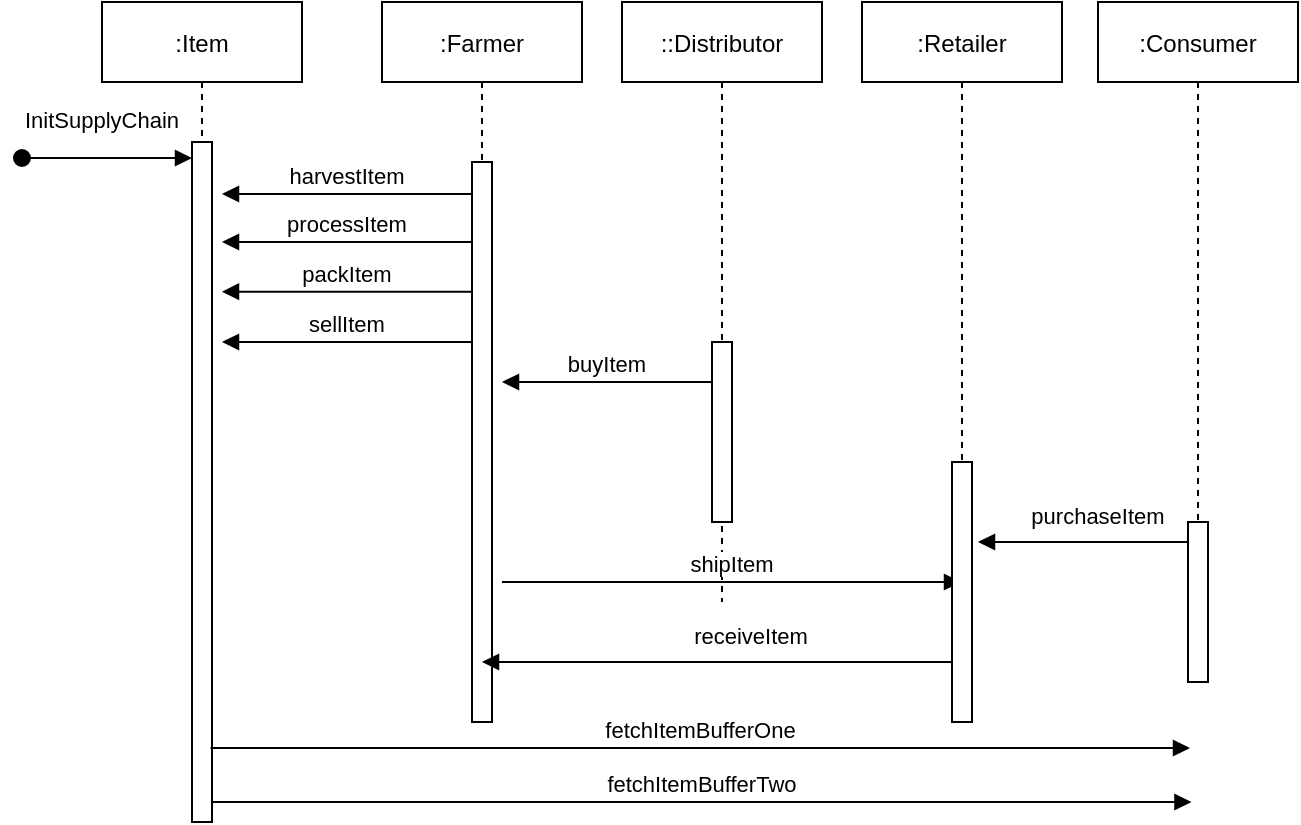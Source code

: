 <mxfile version="18.0.6" type="device"><diagram id="kgpKYQtTHZ0yAKxKKP6v" name="Page-1"><mxGraphModel dx="878" dy="894" grid="1" gridSize="10" guides="1" tooltips="1" connect="1" arrows="1" fold="1" page="1" pageScale="1" pageWidth="850" pageHeight="1100" math="0" shadow="0"><root><mxCell id="0"/><mxCell id="1" parent="0"/><mxCell id="3nuBFxr9cyL0pnOWT2aG-1" value=":Item" style="shape=umlLifeline;perimeter=lifelinePerimeter;container=1;collapsible=0;recursiveResize=0;rounded=0;shadow=0;strokeWidth=1;" parent="1" vertex="1"><mxGeometry x="120" y="80" width="100" height="410" as="geometry"/></mxCell><mxCell id="3nuBFxr9cyL0pnOWT2aG-2" value="" style="points=[];perimeter=orthogonalPerimeter;rounded=0;shadow=0;strokeWidth=1;" parent="3nuBFxr9cyL0pnOWT2aG-1" vertex="1"><mxGeometry x="45" y="70" width="10" height="340" as="geometry"/></mxCell><mxCell id="3nuBFxr9cyL0pnOWT2aG-3" value="InitSupplyChain" style="verticalAlign=bottom;startArrow=oval;endArrow=block;startSize=8;shadow=0;strokeWidth=1;" parent="3nuBFxr9cyL0pnOWT2aG-1" edge="1"><mxGeometry x="-0.059" y="10" relative="1" as="geometry"><mxPoint x="-40" y="78" as="sourcePoint"/><mxPoint x="45" y="78" as="targetPoint"/><mxPoint as="offset"/></mxGeometry></mxCell><mxCell id="3nuBFxr9cyL0pnOWT2aG-5" value=":Farmer" style="shape=umlLifeline;perimeter=lifelinePerimeter;container=1;collapsible=0;recursiveResize=0;rounded=0;shadow=0;strokeWidth=1;" parent="1" vertex="1"><mxGeometry x="260" y="80" width="100" height="360" as="geometry"/></mxCell><mxCell id="3nuBFxr9cyL0pnOWT2aG-6" value="" style="points=[];perimeter=orthogonalPerimeter;rounded=0;shadow=0;strokeWidth=1;" parent="3nuBFxr9cyL0pnOWT2aG-5" vertex="1"><mxGeometry x="45" y="80" width="10" height="280" as="geometry"/></mxCell><mxCell id="2vK66_Eyld39PvfM28W6-8" value="packItem" style="verticalAlign=bottom;endArrow=block;entryX=1;entryY=0;shadow=0;strokeWidth=1;" parent="3nuBFxr9cyL0pnOWT2aG-5" edge="1"><mxGeometry relative="1" as="geometry"><mxPoint x="45" y="144.83" as="sourcePoint"/><mxPoint x="-80" y="144.83" as="targetPoint"/></mxGeometry></mxCell><mxCell id="2vK66_Eyld39PvfM28W6-7" value="processItem" style="verticalAlign=bottom;endArrow=block;entryX=1;entryY=0;shadow=0;strokeWidth=1;" parent="3nuBFxr9cyL0pnOWT2aG-5" edge="1"><mxGeometry relative="1" as="geometry"><mxPoint x="45" y="120" as="sourcePoint"/><mxPoint x="-80" y="120" as="targetPoint"/></mxGeometry></mxCell><mxCell id="3nuBFxr9cyL0pnOWT2aG-9" value="harvestItem" style="verticalAlign=bottom;endArrow=block;entryX=1;entryY=0;shadow=0;strokeWidth=1;" parent="1" edge="1"><mxGeometry relative="1" as="geometry"><mxPoint x="305" y="176" as="sourcePoint"/><mxPoint x="180" y="176" as="targetPoint"/></mxGeometry></mxCell><mxCell id="2vK66_Eyld39PvfM28W6-1" value="::Distributor" style="shape=umlLifeline;perimeter=lifelinePerimeter;container=1;collapsible=0;recursiveResize=0;rounded=0;shadow=0;strokeWidth=1;" parent="1" vertex="1"><mxGeometry x="380" y="80" width="100" height="300" as="geometry"/></mxCell><mxCell id="2vK66_Eyld39PvfM28W6-2" value="" style="points=[];perimeter=orthogonalPerimeter;rounded=0;shadow=0;strokeWidth=1;" parent="2vK66_Eyld39PvfM28W6-1" vertex="1"><mxGeometry x="45" y="170" width="10" height="90" as="geometry"/></mxCell><mxCell id="2vK66_Eyld39PvfM28W6-10" value="buyItem" style="verticalAlign=bottom;endArrow=block;shadow=0;strokeWidth=1;" parent="2vK66_Eyld39PvfM28W6-1" edge="1"><mxGeometry relative="1" as="geometry"><mxPoint x="45" y="190" as="sourcePoint"/><mxPoint x="-60" y="190" as="targetPoint"/></mxGeometry></mxCell><mxCell id="2vK66_Eyld39PvfM28W6-11" value="shipItem" style="verticalAlign=bottom;endArrow=block;shadow=0;strokeWidth=1;" parent="2vK66_Eyld39PvfM28W6-1" edge="1" target="2vK66_Eyld39PvfM28W6-3"><mxGeometry relative="1" as="geometry"><mxPoint x="-60" y="290" as="sourcePoint"/><mxPoint x="45" y="290" as="targetPoint"/></mxGeometry></mxCell><mxCell id="2vK66_Eyld39PvfM28W6-3" value=":Retailer" style="shape=umlLifeline;perimeter=lifelinePerimeter;container=1;collapsible=0;recursiveResize=0;rounded=0;shadow=0;strokeWidth=1;" parent="1" vertex="1"><mxGeometry x="500" y="80" width="100" height="360" as="geometry"/></mxCell><mxCell id="2vK66_Eyld39PvfM28W6-4" value="" style="points=[];perimeter=orthogonalPerimeter;rounded=0;shadow=0;strokeWidth=1;" parent="2vK66_Eyld39PvfM28W6-3" vertex="1"><mxGeometry x="45" y="230" width="10" height="130" as="geometry"/></mxCell><mxCell id="2vK66_Eyld39PvfM28W6-12" value="receiveItem" style="verticalAlign=bottom;endArrow=block;shadow=0;strokeWidth=1;" parent="2vK66_Eyld39PvfM28W6-3" edge="1" target="3nuBFxr9cyL0pnOWT2aG-5"><mxGeometry x="-0.143" y="-4" relative="1" as="geometry"><mxPoint x="45" y="330" as="sourcePoint"/><mxPoint x="-60" y="330" as="targetPoint"/><mxPoint as="offset"/></mxGeometry></mxCell><mxCell id="2vK66_Eyld39PvfM28W6-5" value=":Consumer" style="shape=umlLifeline;perimeter=lifelinePerimeter;container=1;collapsible=0;recursiveResize=0;rounded=0;shadow=0;strokeWidth=1;" parent="1" vertex="1"><mxGeometry x="618" y="80" width="100" height="340" as="geometry"/></mxCell><mxCell id="2vK66_Eyld39PvfM28W6-6" value="" style="points=[];perimeter=orthogonalPerimeter;rounded=0;shadow=0;strokeWidth=1;" parent="2vK66_Eyld39PvfM28W6-5" vertex="1"><mxGeometry x="45" y="260" width="10" height="80" as="geometry"/></mxCell><mxCell id="2vK66_Eyld39PvfM28W6-13" value="purchaseItem" style="verticalAlign=bottom;endArrow=block;shadow=0;strokeWidth=1;" parent="2vK66_Eyld39PvfM28W6-5" edge="1"><mxGeometry x="-0.143" y="-4" relative="1" as="geometry"><mxPoint x="45" y="270" as="sourcePoint"/><mxPoint x="-60" y="270" as="targetPoint"/><mxPoint as="offset"/></mxGeometry></mxCell><mxCell id="2vK66_Eyld39PvfM28W6-9" value="sellItem" style="verticalAlign=bottom;endArrow=block;entryX=1;entryY=0;shadow=0;strokeWidth=1;" parent="1" edge="1"><mxGeometry relative="1" as="geometry"><mxPoint x="305" y="250" as="sourcePoint"/><mxPoint x="180" y="250" as="targetPoint"/></mxGeometry></mxCell><mxCell id="L52B-GN8mAp7QjokIPQH-1" value="fetchItemBufferOne" style="verticalAlign=bottom;endArrow=block;shadow=0;strokeWidth=1;" edge="1" parent="1"><mxGeometry relative="1" as="geometry"><mxPoint x="174.267" y="453" as="sourcePoint"/><mxPoint x="664" y="453" as="targetPoint"/></mxGeometry></mxCell><mxCell id="L52B-GN8mAp7QjokIPQH-2" value="fetchItemBufferTwo" style="verticalAlign=bottom;endArrow=block;shadow=0;strokeWidth=1;" edge="1" parent="1"><mxGeometry relative="1" as="geometry"><mxPoint x="174.997" y="480" as="sourcePoint"/><mxPoint x="664.73" y="480" as="targetPoint"/></mxGeometry></mxCell></root></mxGraphModel></diagram></mxfile>